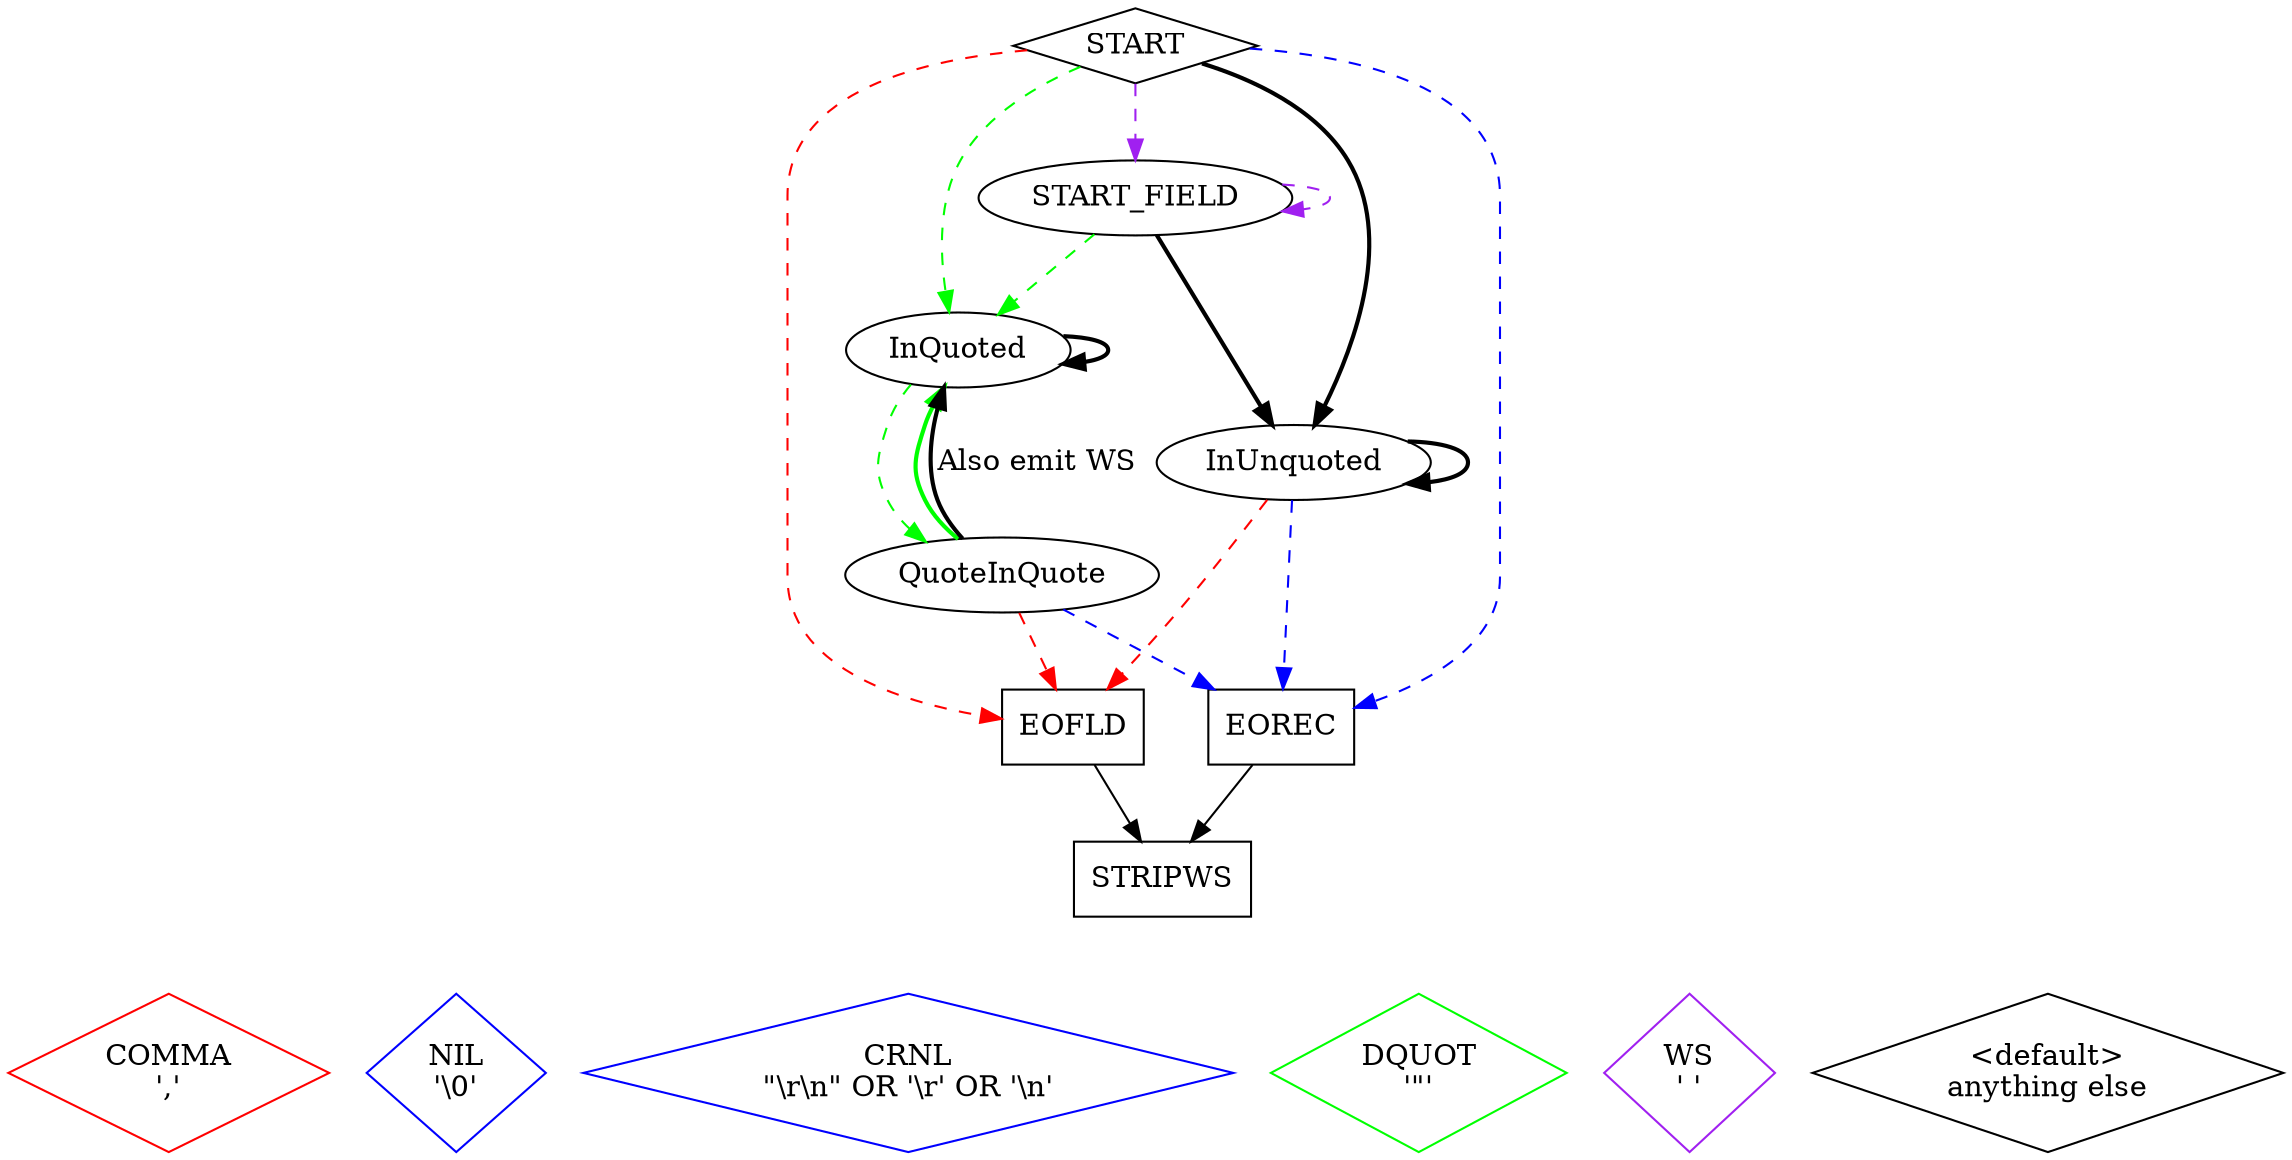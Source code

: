 /*
digraph CSV {
    COMMA [shape=diamond,color=red];
    NIL [shape=diamond,color=blue];
    CRNL [shape=diamond,color=blue];
    DQUOT [shape=diamond,color=green];
    "?" [shape=diamond,color=black];

    EOFLD [shape=box];
    EOREC [shape=box];

    START [shape=diamond];
    InQuoted;
    InUnquoted;
    QuoteInQuote;

    START -> EOFLD [label=","];
    START -> EOREC [label="NIL or CRNL"];
    START -> InQuoted [label="DQUOT"];
    START -> InUnquoted [label="<default>"];

    InQuoted -> QuoteInQuote [label="DQUOT"];
    QuoteInQuote -> EOFLD [label=","];
    QuoteInQuote -> InQuoted [label="DQUOT"];
    QuoteInQuote -> EOREC [label="NIL or CRNL"];
    InQuoted -> InQuoted [label="<default>"];

    InUnquoted -> EOFLD [label=","];
    InUnquoted -> EOREC [label="NIL or CRNL"];
    InUnquoted -> InUnquoted [label="<default>"];
}
*/

digraph CSV {
    /*
        ','    color=red
        '\0'   color=blue
        '\r'   color=blue
        '\n'   color=blue
        '"'    color=green
        ' '    color=purple
        ?      color=black
    */
    COMMA [label="COMMA\n','",shape=diamond,color=red];
    NIL [label="NIL\n'\\0'",shape=diamond,color=blue];
    CRNL [label="CRNL\n\"\\r\\n\" OR '\\r' OR '\\n'",shape=diamond,color=blue];
    DQUOT [label="DQUOT\n'\"'",shape=diamond,color=green];
    WS [label="WS\n' '",shape=diamond,color=purple];
    "<default>" [label="<default>\nanything else",shape=diamond,color=black];

    EOFLD [shape=box];
    EOREC [shape=box];
    STRIPWS [shape=box];

    START [shape=diamond];
    START_FIELD;
    InQuoted;
    InUnquoted;
    QuoteInQuote;

    START -> START_FIELD [color=purple,style=dashed];
    START -> EOFLD [color=red,style=dashed];
    START -> EOREC [color=blue,style=dashed];
    START -> InQuoted [color=green,style=dashed];
    START -> InUnquoted [style=bold];

    START_FIELD -> START_FIELD [color=purple,style=dashed];
    START_FIELD -> InQuoted [color=green,style=dashed];
    START_FIELD -> InUnquoted [style=bold];

    InQuoted -> QuoteInQuote [color=green,style=dashed];
    QuoteInQuote -> EOFLD [color=red,style=dashed];
    QuoteInQuote -> InQuoted [color=green,style=bold,weight=0.3];
    QuoteInQuote -> EOREC [color=blue,style=dashed];
    QuoteInQuote -> InQuoted [style=bold,label="Also emit WS",weight=0.2];
    InQuoted -> InQuoted [style=bold];

    InUnquoted -> EOFLD [color=red,style=dashed];
    InUnquoted -> EOREC [color=blue,style=dashed];
    InUnquoted -> InUnquoted [style="bold"];

    EOFLD -> STRIPWS;
    EOREC -> STRIPWS;

    STRIPWS -> COMMA [style=invis];
    STRIPWS -> NIL [style=invis];
    STRIPWS -> CRNL [style=invis];
    STRIPWS -> DQUOT [style=invis];
    STRIPWS -> WS [style=invis];
    STRIPWS -> "<default>" [style=invis];
}
